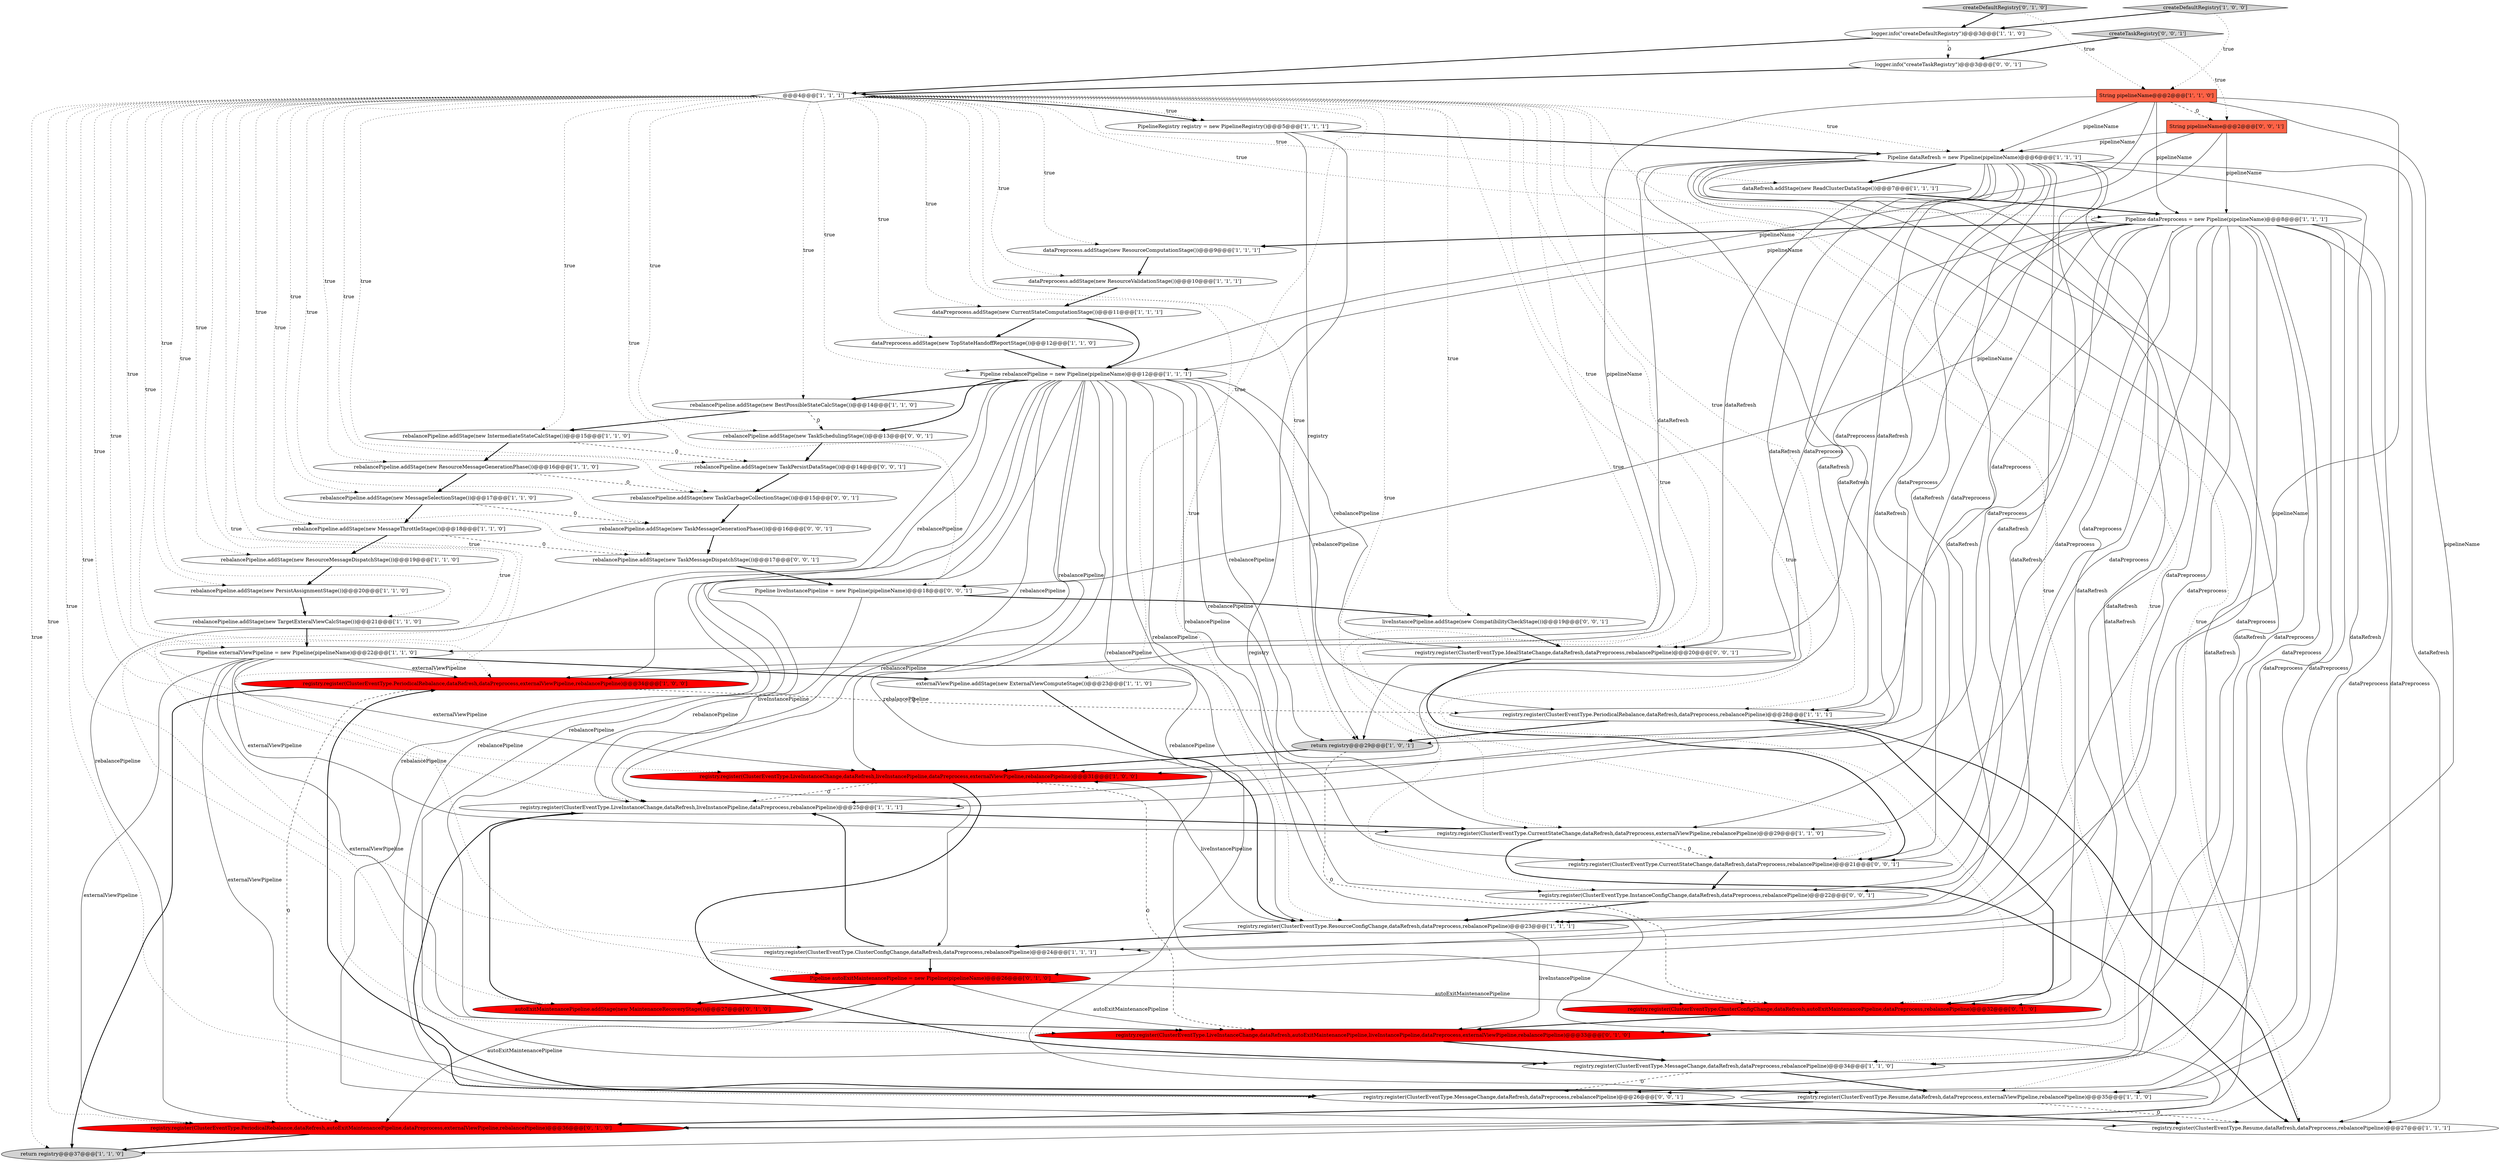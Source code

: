digraph {
32 [style = filled, label = "registry.register(ClusterEventType.PeriodicalRebalance,dataRefresh,dataPreprocess,externalViewPipeline,rebalancePipeline)@@@34@@@['1', '0', '0']", fillcolor = red, shape = ellipse image = "AAA1AAABBB1BBB"];
36 [style = filled, label = "registry.register(ClusterEventType.LiveInstanceChange,dataRefresh,autoExitMaintenancePipeline,liveInstancePipeline,dataPreprocess,externalViewPipeline,rebalancePipeline)@@@33@@@['0', '1', '0']", fillcolor = red, shape = ellipse image = "AAA1AAABBB2BBB"];
18 [style = filled, label = "registry.register(ClusterEventType.PeriodicalRebalance,dataRefresh,dataPreprocess,rebalancePipeline)@@@28@@@['1', '1', '1']", fillcolor = white, shape = ellipse image = "AAA0AAABBB1BBB"];
6 [style = filled, label = "registry.register(ClusterEventType.ClusterConfigChange,dataRefresh,dataPreprocess,rebalancePipeline)@@@24@@@['1', '1', '1']", fillcolor = white, shape = ellipse image = "AAA0AAABBB1BBB"];
27 [style = filled, label = "registry.register(ClusterEventType.CurrentStateChange,dataRefresh,dataPreprocess,externalViewPipeline,rebalancePipeline)@@@29@@@['1', '1', '0']", fillcolor = white, shape = ellipse image = "AAA0AAABBB1BBB"];
35 [style = filled, label = "autoExitMaintenancePipeline.addStage(new MaintenanceRecoveryStage())@@@27@@@['0', '1', '0']", fillcolor = red, shape = ellipse image = "AAA1AAABBB2BBB"];
45 [style = filled, label = "registry.register(ClusterEventType.CurrentStateChange,dataRefresh,dataPreprocess,rebalancePipeline)@@@21@@@['0', '0', '1']", fillcolor = white, shape = ellipse image = "AAA0AAABBB3BBB"];
34 [style = filled, label = "registry.register(ClusterEventType.LiveInstanceChange,dataRefresh,liveInstancePipeline,dataPreprocess,externalViewPipeline,rebalancePipeline)@@@31@@@['1', '0', '0']", fillcolor = red, shape = ellipse image = "AAA1AAABBB1BBB"];
26 [style = filled, label = "dataRefresh.addStage(new ReadClusterDataStage())@@@7@@@['1', '1', '1']", fillcolor = white, shape = ellipse image = "AAA0AAABBB1BBB"];
14 [style = filled, label = "Pipeline rebalancePipeline = new Pipeline(pipelineName)@@@12@@@['1', '1', '1']", fillcolor = white, shape = ellipse image = "AAA0AAABBB1BBB"];
7 [style = filled, label = "Pipeline dataPreprocess = new Pipeline(pipelineName)@@@8@@@['1', '1', '1']", fillcolor = white, shape = ellipse image = "AAA0AAABBB1BBB"];
17 [style = filled, label = "rebalancePipeline.addStage(new ResourceMessageDispatchStage())@@@19@@@['1', '1', '0']", fillcolor = white, shape = ellipse image = "AAA0AAABBB1BBB"];
8 [style = filled, label = "rebalancePipeline.addStage(new PersistAssignmentStage())@@@20@@@['1', '1', '0']", fillcolor = white, shape = ellipse image = "AAA0AAABBB1BBB"];
54 [style = filled, label = "rebalancePipeline.addStage(new TaskSchedulingStage())@@@13@@@['0', '0', '1']", fillcolor = white, shape = ellipse image = "AAA0AAABBB3BBB"];
33 [style = filled, label = "rebalancePipeline.addStage(new MessageSelectionStage())@@@17@@@['1', '1', '0']", fillcolor = white, shape = ellipse image = "AAA0AAABBB1BBB"];
23 [style = filled, label = "@@@4@@@['1', '1', '1']", fillcolor = white, shape = diamond image = "AAA0AAABBB1BBB"];
15 [style = filled, label = "registry.register(ClusterEventType.LiveInstanceChange,dataRefresh,liveInstancePipeline,dataPreprocess,rebalancePipeline)@@@25@@@['1', '1', '1']", fillcolor = white, shape = ellipse image = "AAA0AAABBB1BBB"];
29 [style = filled, label = "rebalancePipeline.addStage(new ResourceMessageGenerationPhase())@@@16@@@['1', '1', '0']", fillcolor = white, shape = ellipse image = "AAA0AAABBB1BBB"];
4 [style = filled, label = "dataPreprocess.addStage(new ResourceValidationStage())@@@10@@@['1', '1', '1']", fillcolor = white, shape = ellipse image = "AAA0AAABBB1BBB"];
40 [style = filled, label = "Pipeline autoExitMaintenancePipeline = new Pipeline(pipelineName)@@@26@@@['0', '1', '0']", fillcolor = red, shape = ellipse image = "AAA1AAABBB2BBB"];
42 [style = filled, label = "createTaskRegistry['0', '0', '1']", fillcolor = lightgray, shape = diamond image = "AAA0AAABBB3BBB"];
31 [style = filled, label = "registry.register(ClusterEventType.Resume,dataRefresh,dataPreprocess,externalViewPipeline,rebalancePipeline)@@@35@@@['1', '1', '0']", fillcolor = white, shape = ellipse image = "AAA0AAABBB1BBB"];
12 [style = filled, label = "Pipeline dataRefresh = new Pipeline(pipelineName)@@@6@@@['1', '1', '1']", fillcolor = white, shape = ellipse image = "AAA0AAABBB1BBB"];
52 [style = filled, label = "Pipeline liveInstancePipeline = new Pipeline(pipelineName)@@@18@@@['0', '0', '1']", fillcolor = white, shape = ellipse image = "AAA0AAABBB3BBB"];
9 [style = filled, label = "rebalancePipeline.addStage(new BestPossibleStateCalcStage())@@@14@@@['1', '1', '0']", fillcolor = white, shape = ellipse image = "AAA0AAABBB1BBB"];
0 [style = filled, label = "rebalancePipeline.addStage(new TargetExteralViewCalcStage())@@@21@@@['1', '1', '0']", fillcolor = white, shape = ellipse image = "AAA0AAABBB1BBB"];
37 [style = filled, label = "registry.register(ClusterEventType.PeriodicalRebalance,dataRefresh,autoExitMaintenancePipeline,dataPreprocess,externalViewPipeline,rebalancePipeline)@@@36@@@['0', '1', '0']", fillcolor = red, shape = ellipse image = "AAA1AAABBB2BBB"];
51 [style = filled, label = "rebalancePipeline.addStage(new TaskPersistDataStage())@@@14@@@['0', '0', '1']", fillcolor = white, shape = ellipse image = "AAA0AAABBB3BBB"];
48 [style = filled, label = "registry.register(ClusterEventType.IdealStateChange,dataRefresh,dataPreprocess,rebalancePipeline)@@@20@@@['0', '0', '1']", fillcolor = white, shape = ellipse image = "AAA0AAABBB3BBB"];
28 [style = filled, label = "PipelineRegistry registry = new PipelineRegistry()@@@5@@@['1', '1', '1']", fillcolor = white, shape = ellipse image = "AAA0AAABBB1BBB"];
43 [style = filled, label = "registry.register(ClusterEventType.MessageChange,dataRefresh,dataPreprocess,rebalancePipeline)@@@26@@@['0', '0', '1']", fillcolor = white, shape = ellipse image = "AAA0AAABBB3BBB"];
2 [style = filled, label = "registry.register(ClusterEventType.ResourceConfigChange,dataRefresh,dataPreprocess,rebalancePipeline)@@@23@@@['1', '1', '1']", fillcolor = white, shape = ellipse image = "AAA0AAABBB1BBB"];
53 [style = filled, label = "String pipelineName@@@2@@@['0', '0', '1']", fillcolor = tomato, shape = box image = "AAA0AAABBB3BBB"];
39 [style = filled, label = "registry.register(ClusterEventType.ClusterConfigChange,dataRefresh,autoExitMaintenancePipeline,dataPreprocess,rebalancePipeline)@@@32@@@['0', '1', '0']", fillcolor = red, shape = ellipse image = "AAA1AAABBB2BBB"];
41 [style = filled, label = "rebalancePipeline.addStage(new TaskGarbageCollectionStage())@@@15@@@['0', '0', '1']", fillcolor = white, shape = ellipse image = "AAA0AAABBB3BBB"];
30 [style = filled, label = "String pipelineName@@@2@@@['1', '1', '0']", fillcolor = tomato, shape = box image = "AAA0AAABBB1BBB"];
38 [style = filled, label = "createDefaultRegistry['0', '1', '0']", fillcolor = lightgray, shape = diamond image = "AAA0AAABBB2BBB"];
3 [style = filled, label = "logger.info(\"createDefaultRegistry\")@@@3@@@['1', '1', '0']", fillcolor = white, shape = ellipse image = "AAA0AAABBB1BBB"];
20 [style = filled, label = "return registry@@@29@@@['1', '0', '1']", fillcolor = lightgray, shape = ellipse image = "AAA0AAABBB1BBB"];
10 [style = filled, label = "rebalancePipeline.addStage(new MessageThrottleStage())@@@18@@@['1', '1', '0']", fillcolor = white, shape = ellipse image = "AAA0AAABBB1BBB"];
24 [style = filled, label = "dataPreprocess.addStage(new CurrentStateComputationStage())@@@11@@@['1', '1', '1']", fillcolor = white, shape = ellipse image = "AAA0AAABBB1BBB"];
47 [style = filled, label = "liveInstancePipeline.addStage(new CompatibilityCheckStage())@@@19@@@['0', '0', '1']", fillcolor = white, shape = ellipse image = "AAA0AAABBB3BBB"];
11 [style = filled, label = "registry.register(ClusterEventType.Resume,dataRefresh,dataPreprocess,rebalancePipeline)@@@27@@@['1', '1', '1']", fillcolor = white, shape = ellipse image = "AAA0AAABBB1BBB"];
5 [style = filled, label = "Pipeline externalViewPipeline = new Pipeline(pipelineName)@@@22@@@['1', '1', '0']", fillcolor = white, shape = ellipse image = "AAA0AAABBB1BBB"];
21 [style = filled, label = "dataPreprocess.addStage(new ResourceComputationStage())@@@9@@@['1', '1', '1']", fillcolor = white, shape = ellipse image = "AAA0AAABBB1BBB"];
49 [style = filled, label = "logger.info(\"createTaskRegistry\")@@@3@@@['0', '0', '1']", fillcolor = white, shape = ellipse image = "AAA0AAABBB3BBB"];
44 [style = filled, label = "rebalancePipeline.addStage(new TaskMessageDispatchStage())@@@17@@@['0', '0', '1']", fillcolor = white, shape = ellipse image = "AAA0AAABBB3BBB"];
25 [style = filled, label = "return registry@@@37@@@['1', '1', '0']", fillcolor = lightgray, shape = ellipse image = "AAA0AAABBB1BBB"];
46 [style = filled, label = "registry.register(ClusterEventType.InstanceConfigChange,dataRefresh,dataPreprocess,rebalancePipeline)@@@22@@@['0', '0', '1']", fillcolor = white, shape = ellipse image = "AAA0AAABBB3BBB"];
13 [style = filled, label = "rebalancePipeline.addStage(new IntermediateStateCalcStage())@@@15@@@['1', '1', '0']", fillcolor = white, shape = ellipse image = "AAA0AAABBB1BBB"];
16 [style = filled, label = "dataPreprocess.addStage(new TopStateHandoffReportStage())@@@12@@@['1', '1', '0']", fillcolor = white, shape = ellipse image = "AAA0AAABBB1BBB"];
50 [style = filled, label = "rebalancePipeline.addStage(new TaskMessageGenerationPhase())@@@16@@@['0', '0', '1']", fillcolor = white, shape = ellipse image = "AAA0AAABBB3BBB"];
22 [style = filled, label = "externalViewPipeline.addStage(new ExternalViewComputeStage())@@@23@@@['1', '1', '0']", fillcolor = white, shape = ellipse image = "AAA0AAABBB1BBB"];
19 [style = filled, label = "registry.register(ClusterEventType.MessageChange,dataRefresh,dataPreprocess,rebalancePipeline)@@@34@@@['1', '1', '0']", fillcolor = white, shape = ellipse image = "AAA0AAABBB1BBB"];
1 [style = filled, label = "createDefaultRegistry['1', '0', '0']", fillcolor = lightgray, shape = diamond image = "AAA0AAABBB1BBB"];
31->37 [style = bold, label=""];
30->5 [style = solid, label="pipelineName"];
53->7 [style = solid, label="pipelineName"];
14->27 [style = solid, label="rebalancePipeline"];
14->48 [style = solid, label="rebalancePipeline"];
23->22 [style = dotted, label="true"];
2->6 [style = bold, label=""];
7->20 [style = solid, label="dataPreprocess"];
46->2 [style = bold, label=""];
50->44 [style = bold, label=""];
23->5 [style = dotted, label="true"];
33->50 [style = dashed, label="0"];
10->17 [style = bold, label=""];
14->45 [style = solid, label="rebalancePipeline"];
28->25 [style = solid, label="registry"];
40->36 [style = solid, label="autoExitMaintenancePipeline"];
32->18 [style = dashed, label="0"];
23->46 [style = dotted, label="true"];
23->28 [style = bold, label=""];
8->0 [style = bold, label=""];
52->47 [style = bold, label=""];
7->43 [style = solid, label="dataPreprocess"];
23->4 [style = dotted, label="true"];
23->44 [style = dotted, label="true"];
23->18 [style = dotted, label="true"];
14->15 [style = solid, label="rebalancePipeline"];
12->39 [style = solid, label="dataRefresh"];
13->51 [style = dashed, label="0"];
7->37 [style = solid, label="dataPreprocess"];
2->36 [style = solid, label="liveInstancePipeline"];
32->25 [style = bold, label=""];
12->15 [style = solid, label="dataRefresh"];
16->14 [style = bold, label=""];
14->9 [style = bold, label=""];
23->15 [style = dotted, label="true"];
7->18 [style = solid, label="dataPreprocess"];
30->12 [style = solid, label="pipelineName"];
12->11 [style = solid, label="dataRefresh"];
20->39 [style = dashed, label="0"];
7->11 [style = solid, label="dataPreprocess"];
23->29 [style = dotted, label="true"];
23->17 [style = dotted, label="true"];
27->45 [style = dashed, label="0"];
12->6 [style = solid, label="dataRefresh"];
14->32 [style = solid, label="rebalancePipeline"];
14->11 [style = solid, label="rebalancePipeline"];
26->7 [style = bold, label=""];
34->19 [style = bold, label=""];
47->48 [style = bold, label=""];
30->14 [style = solid, label="pipelineName"];
7->45 [style = solid, label="dataPreprocess"];
20->34 [style = bold, label=""];
5->32 [style = solid, label="externalViewPipeline"];
28->20 [style = solid, label="registry"];
23->21 [style = dotted, label="true"];
23->41 [style = dotted, label="true"];
23->43 [style = dotted, label="true"];
14->31 [style = solid, label="rebalancePipeline"];
23->19 [style = dotted, label="true"];
7->31 [style = solid, label="dataPreprocess"];
23->2 [style = dotted, label="true"];
23->9 [style = dotted, label="true"];
11->18 [style = bold, label=""];
1->30 [style = dotted, label="true"];
7->36 [style = solid, label="dataPreprocess"];
23->50 [style = dotted, label="true"];
53->12 [style = solid, label="pipelineName"];
43->11 [style = bold, label=""];
23->40 [style = dotted, label="true"];
14->43 [style = solid, label="rebalancePipeline"];
18->20 [style = bold, label=""];
12->19 [style = solid, label="dataRefresh"];
5->37 [style = solid, label="externalViewPipeline"];
3->23 [style = bold, label=""];
23->14 [style = dotted, label="true"];
23->51 [style = dotted, label="true"];
2->34 [style = solid, label="liveInstancePipeline"];
14->39 [style = solid, label="rebalancePipeline"];
27->11 [style = bold, label=""];
53->52 [style = solid, label="pipelineName"];
23->27 [style = dotted, label="true"];
14->2 [style = solid, label="rebalancePipeline"];
45->46 [style = bold, label=""];
23->33 [style = dotted, label="true"];
5->22 [style = bold, label=""];
41->50 [style = bold, label=""];
23->24 [style = dotted, label="true"];
21->4 [style = bold, label=""];
23->16 [style = dotted, label="true"];
17->8 [style = bold, label=""];
4->24 [style = bold, label=""];
40->35 [style = bold, label=""];
22->2 [style = bold, label=""];
35->15 [style = bold, label=""];
32->37 [style = dashed, label="0"];
7->6 [style = solid, label="dataPreprocess"];
31->32 [style = bold, label=""];
23->28 [style = dotted, label="true"];
12->31 [style = solid, label="dataRefresh"];
12->20 [style = solid, label="dataRefresh"];
14->20 [style = solid, label="rebalancePipeline"];
37->25 [style = bold, label=""];
23->52 [style = dotted, label="true"];
1->3 [style = bold, label=""];
14->46 [style = solid, label="rebalancePipeline"];
7->15 [style = solid, label="dataPreprocess"];
29->41 [style = dashed, label="0"];
12->37 [style = solid, label="dataRefresh"];
49->23 [style = bold, label=""];
30->40 [style = solid, label="pipelineName"];
28->12 [style = bold, label=""];
23->7 [style = dotted, label="true"];
52->15 [style = solid, label="liveInstancePipeline"];
38->3 [style = bold, label=""];
6->15 [style = bold, label=""];
40->37 [style = solid, label="autoExitMaintenancePipeline"];
42->53 [style = dotted, label="true"];
31->11 [style = dashed, label="0"];
38->30 [style = dotted, label="true"];
23->32 [style = dotted, label="true"];
7->39 [style = solid, label="dataPreprocess"];
23->39 [style = dotted, label="true"];
23->20 [style = dotted, label="true"];
23->10 [style = dotted, label="true"];
5->27 [style = solid, label="externalViewPipeline"];
18->39 [style = bold, label=""];
23->13 [style = dotted, label="true"];
15->43 [style = bold, label=""];
30->7 [style = solid, label="pipelineName"];
23->35 [style = dotted, label="true"];
23->45 [style = dotted, label="true"];
7->2 [style = solid, label="dataPreprocess"];
23->36 [style = dotted, label="true"];
34->36 [style = dashed, label="0"];
12->43 [style = solid, label="dataRefresh"];
7->32 [style = solid, label="dataPreprocess"];
12->27 [style = solid, label="dataRefresh"];
12->2 [style = solid, label="dataRefresh"];
23->25 [style = dotted, label="true"];
23->0 [style = dotted, label="true"];
36->19 [style = bold, label=""];
0->5 [style = bold, label=""];
12->46 [style = solid, label="dataRefresh"];
54->51 [style = bold, label=""];
12->45 [style = solid, label="dataRefresh"];
23->54 [style = dotted, label="true"];
23->47 [style = dotted, label="true"];
12->18 [style = solid, label="dataRefresh"];
12->34 [style = solid, label="dataRefresh"];
23->8 [style = dotted, label="true"];
12->32 [style = solid, label="dataRefresh"];
19->31 [style = bold, label=""];
23->6 [style = dotted, label="true"];
12->48 [style = solid, label="dataRefresh"];
23->48 [style = dotted, label="true"];
7->19 [style = solid, label="dataPreprocess"];
40->39 [style = solid, label="autoExitMaintenancePipeline"];
10->44 [style = dashed, label="0"];
30->2 [style = solid, label="pipelineName"];
5->34 [style = solid, label="externalViewPipeline"];
33->10 [style = bold, label=""];
53->14 [style = solid, label="pipelineName"];
12->26 [style = bold, label=""];
14->19 [style = solid, label="rebalancePipeline"];
30->53 [style = dashed, label="0"];
7->48 [style = solid, label="dataPreprocess"];
7->46 [style = solid, label="dataPreprocess"];
24->14 [style = bold, label=""];
5->31 [style = solid, label="externalViewPipeline"];
23->37 [style = dotted, label="true"];
14->54 [style = bold, label=""];
24->16 [style = bold, label=""];
7->34 [style = solid, label="dataPreprocess"];
13->29 [style = bold, label=""];
29->33 [style = bold, label=""];
48->45 [style = bold, label=""];
23->26 [style = dotted, label="true"];
14->37 [style = solid, label="rebalancePipeline"];
14->18 [style = solid, label="rebalancePipeline"];
6->40 [style = bold, label=""];
34->15 [style = dashed, label="0"];
5->36 [style = solid, label="externalViewPipeline"];
3->49 [style = dashed, label="0"];
19->43 [style = dashed, label="0"];
44->52 [style = bold, label=""];
7->27 [style = solid, label="dataPreprocess"];
14->36 [style = solid, label="rebalancePipeline"];
7->21 [style = bold, label=""];
42->49 [style = bold, label=""];
14->6 [style = solid, label="rebalancePipeline"];
14->34 [style = solid, label="rebalancePipeline"];
23->12 [style = dotted, label="true"];
15->27 [style = bold, label=""];
23->31 [style = dotted, label="true"];
39->36 [style = bold, label=""];
51->41 [style = bold, label=""];
12->36 [style = solid, label="dataRefresh"];
23->34 [style = dotted, label="true"];
9->54 [style = dashed, label="0"];
9->13 [style = bold, label=""];
23->11 [style = dotted, label="true"];
}
